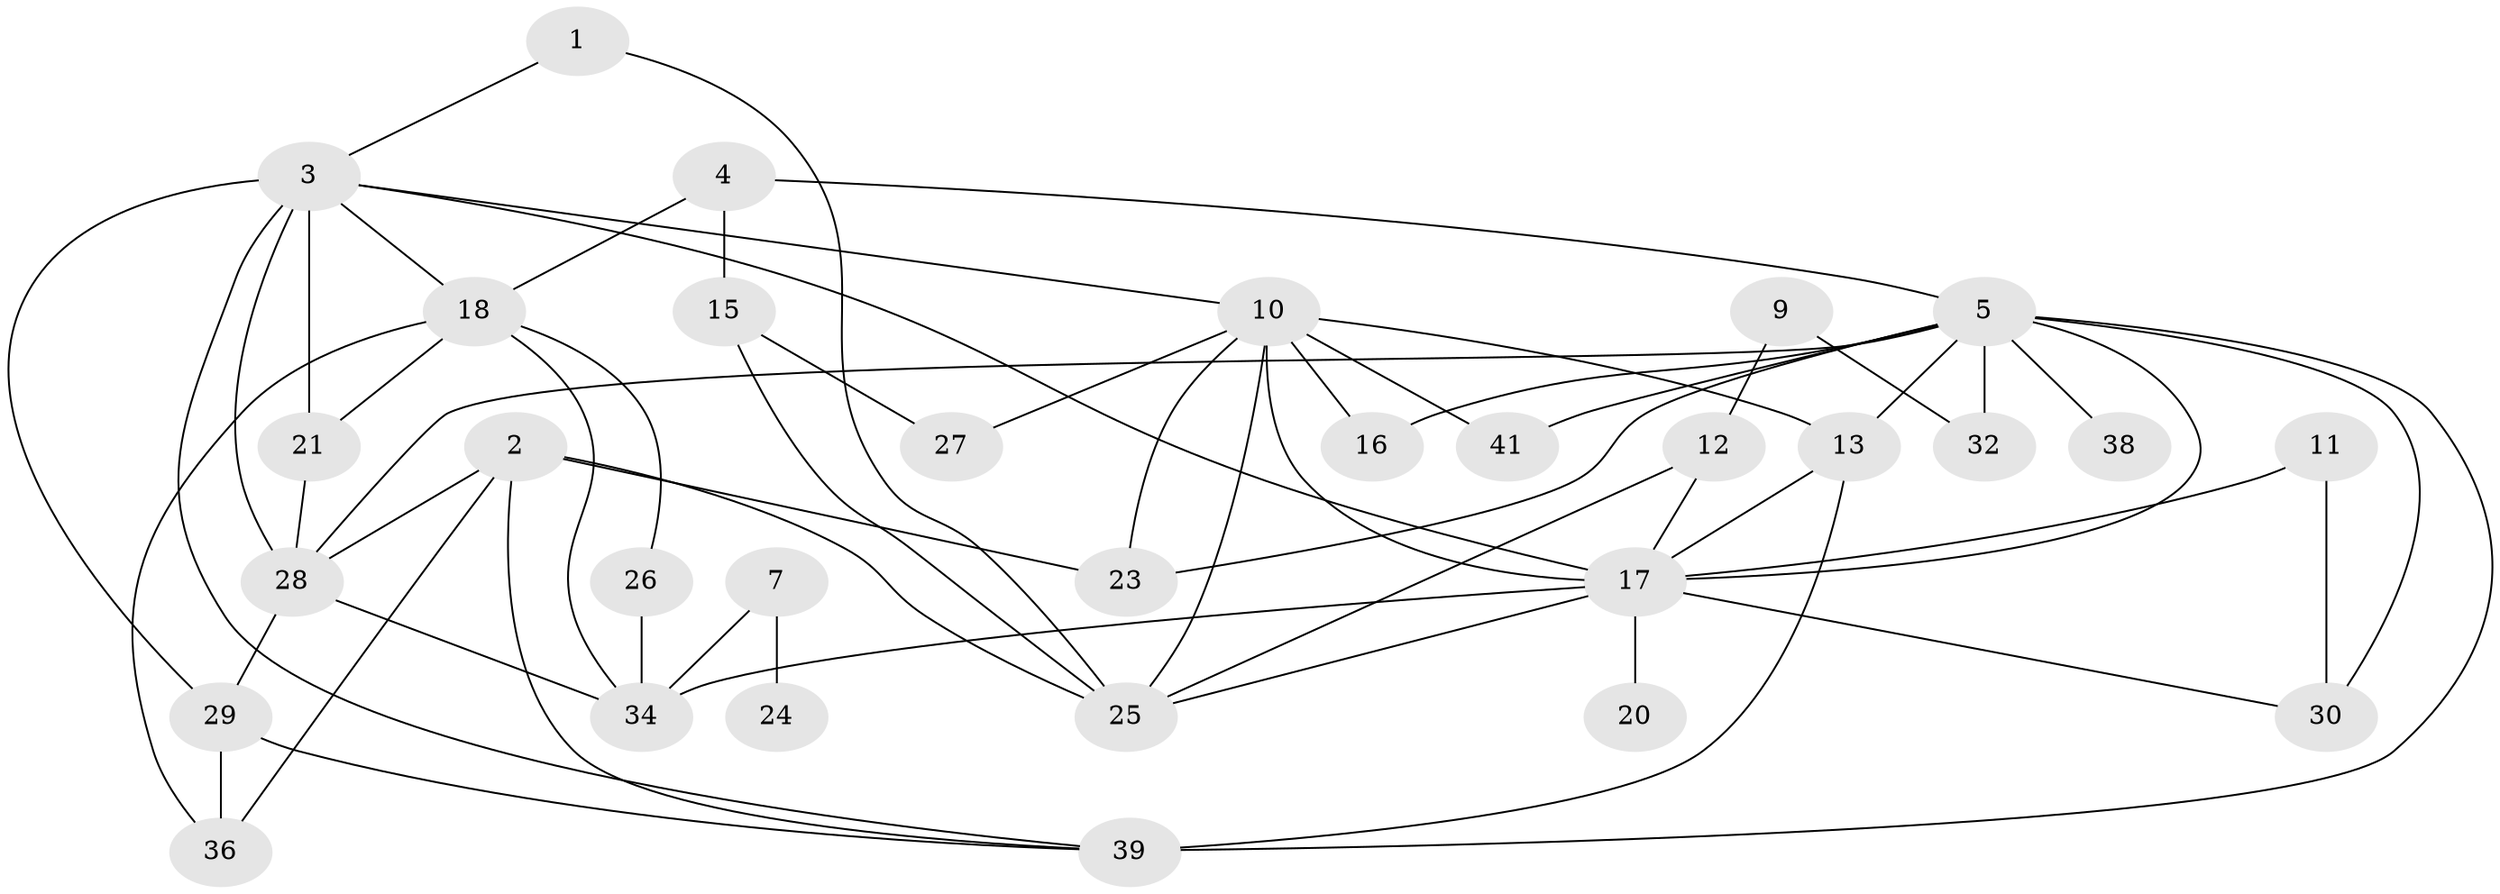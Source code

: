 // original degree distribution, {2: 0.2949640287769784, 4: 0.10071942446043165, 1: 0.20863309352517986, 3: 0.2589928057553957, 5: 0.06474820143884892, 0: 0.06474820143884892, 6: 0.007194244604316547}
// Generated by graph-tools (version 1.1) at 2025/48/03/04/25 22:48:08]
// undirected, 31 vertices, 60 edges
graph export_dot {
  node [color=gray90,style=filled];
  1;
  2;
  3;
  4;
  5;
  7;
  9;
  10;
  11;
  12;
  13;
  15;
  16;
  17;
  18;
  20;
  21;
  23;
  24;
  25;
  26;
  27;
  28;
  29;
  30;
  32;
  34;
  36;
  38;
  39;
  41;
  1 -- 3 [weight=1.0];
  1 -- 25 [weight=1.0];
  2 -- 23 [weight=1.0];
  2 -- 25 [weight=1.0];
  2 -- 28 [weight=1.0];
  2 -- 36 [weight=1.0];
  2 -- 39 [weight=1.0];
  3 -- 10 [weight=1.0];
  3 -- 17 [weight=1.0];
  3 -- 18 [weight=1.0];
  3 -- 21 [weight=2.0];
  3 -- 28 [weight=1.0];
  3 -- 29 [weight=2.0];
  3 -- 39 [weight=1.0];
  4 -- 5 [weight=1.0];
  4 -- 15 [weight=1.0];
  4 -- 18 [weight=1.0];
  5 -- 13 [weight=2.0];
  5 -- 16 [weight=1.0];
  5 -- 17 [weight=1.0];
  5 -- 23 [weight=1.0];
  5 -- 28 [weight=1.0];
  5 -- 30 [weight=1.0];
  5 -- 32 [weight=3.0];
  5 -- 38 [weight=1.0];
  5 -- 39 [weight=2.0];
  5 -- 41 [weight=1.0];
  7 -- 24 [weight=1.0];
  7 -- 34 [weight=2.0];
  9 -- 12 [weight=1.0];
  9 -- 32 [weight=1.0];
  10 -- 13 [weight=1.0];
  10 -- 16 [weight=1.0];
  10 -- 17 [weight=2.0];
  10 -- 23 [weight=1.0];
  10 -- 25 [weight=1.0];
  10 -- 27 [weight=1.0];
  10 -- 41 [weight=1.0];
  11 -- 17 [weight=1.0];
  11 -- 30 [weight=1.0];
  12 -- 17 [weight=1.0];
  12 -- 25 [weight=1.0];
  13 -- 17 [weight=1.0];
  13 -- 39 [weight=1.0];
  15 -- 25 [weight=1.0];
  15 -- 27 [weight=1.0];
  17 -- 20 [weight=1.0];
  17 -- 25 [weight=1.0];
  17 -- 30 [weight=1.0];
  17 -- 34 [weight=1.0];
  18 -- 21 [weight=1.0];
  18 -- 26 [weight=1.0];
  18 -- 34 [weight=1.0];
  18 -- 36 [weight=1.0];
  21 -- 28 [weight=1.0];
  26 -- 34 [weight=1.0];
  28 -- 29 [weight=1.0];
  28 -- 34 [weight=1.0];
  29 -- 36 [weight=1.0];
  29 -- 39 [weight=1.0];
}
